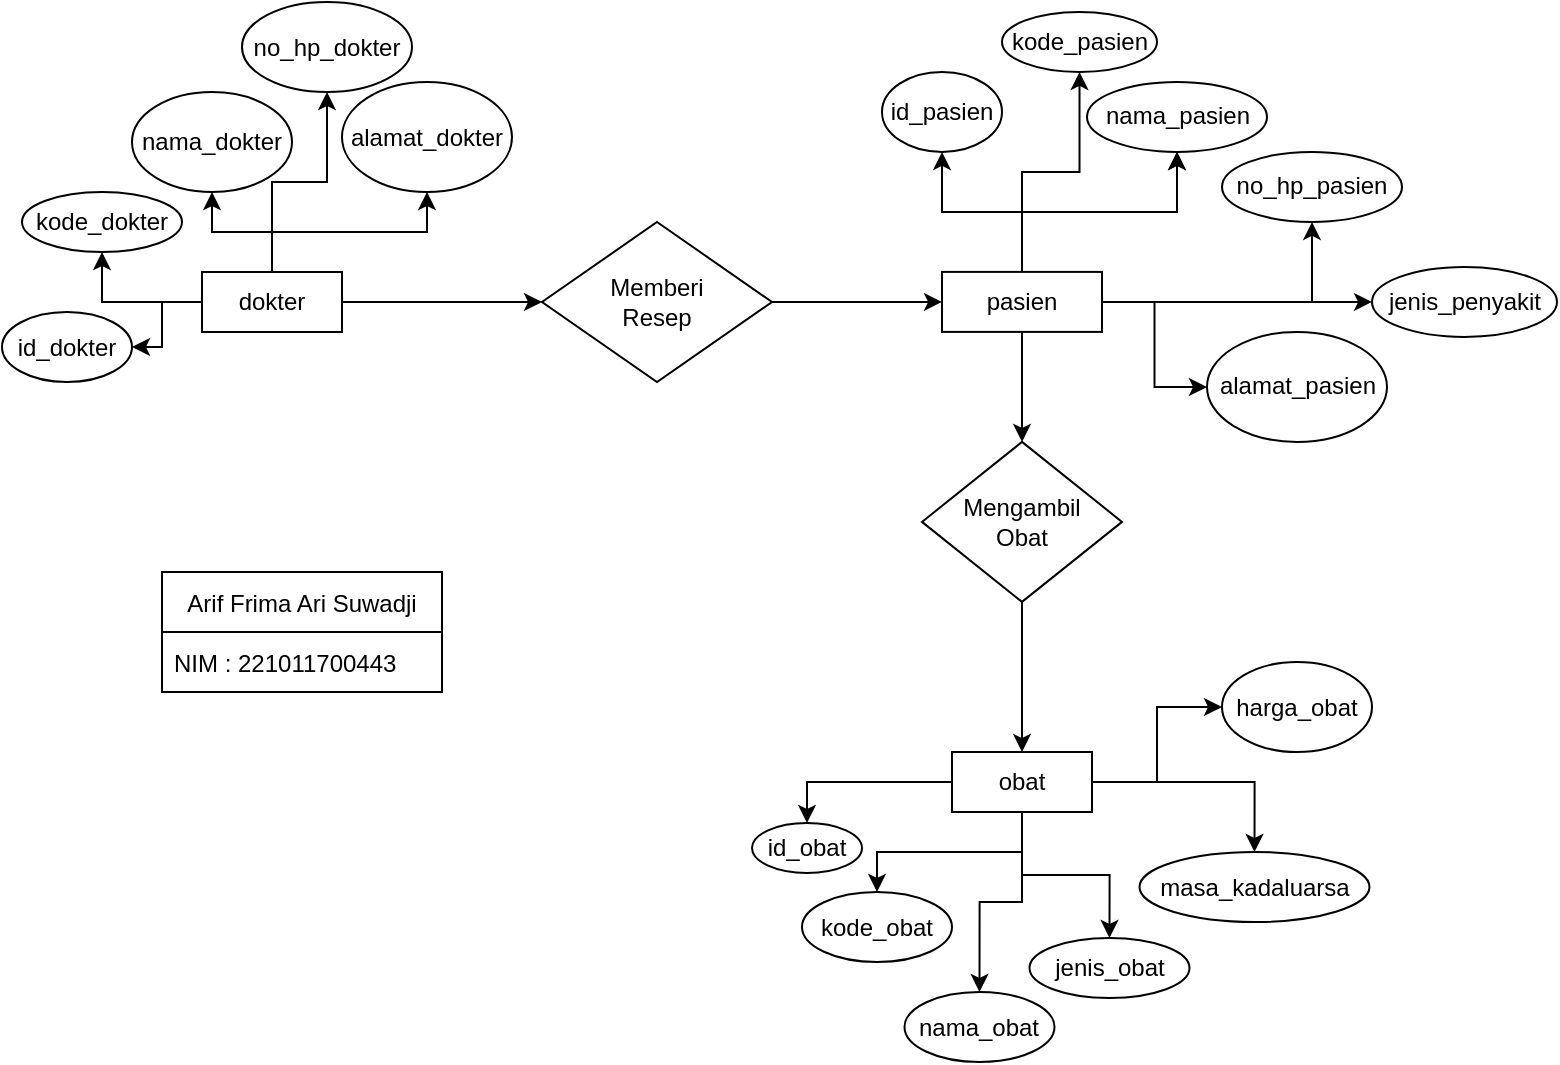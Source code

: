 <mxfile version="20.3.6" type="google"><diagram id="ZcOF_sMQrNWjozKbBw3n" name="Page-1"><mxGraphModel grid="1" page="1" gridSize="10" guides="1" tooltips="1" connect="1" arrows="1" fold="1" pageScale="1" pageWidth="850" pageHeight="1100" math="0" shadow="0"><root><mxCell id="0"/><mxCell id="1" parent="0"/><mxCell id="ESQ2HRpNrwDiXvL0QXfm-3" value="" style="edgeStyle=orthogonalEdgeStyle;rounded=0;orthogonalLoop=1;jettySize=auto;html=1;" edge="1" parent="1" source="ESQ2HRpNrwDiXvL0QXfm-1" target="ESQ2HRpNrwDiXvL0QXfm-2"><mxGeometry relative="1" as="geometry"/></mxCell><mxCell id="ESQ2HRpNrwDiXvL0QXfm-6" value="" style="edgeStyle=orthogonalEdgeStyle;rounded=0;orthogonalLoop=1;jettySize=auto;html=1;" edge="1" parent="1" source="ESQ2HRpNrwDiXvL0QXfm-1" target="ESQ2HRpNrwDiXvL0QXfm-5"><mxGeometry relative="1" as="geometry"/></mxCell><mxCell id="ESQ2HRpNrwDiXvL0QXfm-8" value="" style="edgeStyle=orthogonalEdgeStyle;rounded=0;orthogonalLoop=1;jettySize=auto;html=1;" edge="1" parent="1" source="ESQ2HRpNrwDiXvL0QXfm-1" target="ESQ2HRpNrwDiXvL0QXfm-7"><mxGeometry relative="1" as="geometry"/></mxCell><mxCell id="ESQ2HRpNrwDiXvL0QXfm-10" value="" style="edgeStyle=orthogonalEdgeStyle;rounded=0;orthogonalLoop=1;jettySize=auto;html=1;" edge="1" parent="1" source="ESQ2HRpNrwDiXvL0QXfm-1" target="ESQ2HRpNrwDiXvL0QXfm-9"><mxGeometry relative="1" as="geometry"/></mxCell><mxCell id="ESQ2HRpNrwDiXvL0QXfm-12" value="" style="edgeStyle=orthogonalEdgeStyle;rounded=0;orthogonalLoop=1;jettySize=auto;html=1;" edge="1" parent="1" source="ESQ2HRpNrwDiXvL0QXfm-1" target="ESQ2HRpNrwDiXvL0QXfm-11"><mxGeometry relative="1" as="geometry"/></mxCell><mxCell id="ESQ2HRpNrwDiXvL0QXfm-47" value="" style="edgeStyle=orthogonalEdgeStyle;rounded=0;orthogonalLoop=1;jettySize=auto;html=1;entryX=0;entryY=0.5;entryDx=0;entryDy=0;" edge="1" parent="1" source="ESQ2HRpNrwDiXvL0QXfm-1" target="ESQ2HRpNrwDiXvL0QXfm-46"><mxGeometry relative="1" as="geometry"><mxPoint x="320" y="167.5" as="targetPoint"/></mxGeometry></mxCell><mxCell id="ESQ2HRpNrwDiXvL0QXfm-1" value="dokter" style="rounded=0;whiteSpace=wrap;html=1;" vertex="1" parent="1"><mxGeometry x="150" y="150" width="70" height="30" as="geometry"/></mxCell><mxCell id="ESQ2HRpNrwDiXvL0QXfm-2" value="id_dokter" style="ellipse;whiteSpace=wrap;html=1;rounded=0;" vertex="1" parent="1"><mxGeometry x="50" y="170" width="65" height="35" as="geometry"/></mxCell><mxCell id="ESQ2HRpNrwDiXvL0QXfm-5" value="kode_dokter" style="ellipse;whiteSpace=wrap;html=1;rounded=0;" vertex="1" parent="1"><mxGeometry x="60" y="110" width="80" height="30" as="geometry"/></mxCell><mxCell id="ESQ2HRpNrwDiXvL0QXfm-7" value="nama_dokter" style="ellipse;whiteSpace=wrap;html=1;rounded=0;" vertex="1" parent="1"><mxGeometry x="115" y="60" width="80" height="50" as="geometry"/></mxCell><mxCell id="ESQ2HRpNrwDiXvL0QXfm-9" value="no_hp_dokter" style="ellipse;whiteSpace=wrap;html=1;rounded=0;" vertex="1" parent="1"><mxGeometry x="170" y="15" width="85" height="45" as="geometry"/></mxCell><mxCell id="ESQ2HRpNrwDiXvL0QXfm-11" value="alamat_dokter" style="ellipse;whiteSpace=wrap;html=1;rounded=0;" vertex="1" parent="1"><mxGeometry x="220" y="55" width="85" height="55" as="geometry"/></mxCell><mxCell id="ESQ2HRpNrwDiXvL0QXfm-15" value="" style="edgeStyle=orthogonalEdgeStyle;rounded=0;orthogonalLoop=1;jettySize=auto;html=1;" edge="1" parent="1" source="ESQ2HRpNrwDiXvL0QXfm-13" target="ESQ2HRpNrwDiXvL0QXfm-14"><mxGeometry relative="1" as="geometry"/></mxCell><mxCell id="ESQ2HRpNrwDiXvL0QXfm-17" value="" style="edgeStyle=orthogonalEdgeStyle;rounded=0;orthogonalLoop=1;jettySize=auto;html=1;" edge="1" parent="1" source="ESQ2HRpNrwDiXvL0QXfm-13" target="ESQ2HRpNrwDiXvL0QXfm-16"><mxGeometry relative="1" as="geometry"/></mxCell><mxCell id="ESQ2HRpNrwDiXvL0QXfm-20" value="" style="edgeStyle=orthogonalEdgeStyle;rounded=0;orthogonalLoop=1;jettySize=auto;html=1;" edge="1" parent="1" source="ESQ2HRpNrwDiXvL0QXfm-13" target="ESQ2HRpNrwDiXvL0QXfm-19"><mxGeometry relative="1" as="geometry"/></mxCell><mxCell id="ESQ2HRpNrwDiXvL0QXfm-21" value="" style="edgeStyle=orthogonalEdgeStyle;rounded=0;orthogonalLoop=1;jettySize=auto;html=1;" edge="1" parent="1" source="ESQ2HRpNrwDiXvL0QXfm-13" target="ESQ2HRpNrwDiXvL0QXfm-19"><mxGeometry relative="1" as="geometry"/></mxCell><mxCell id="ESQ2HRpNrwDiXvL0QXfm-23" value="" style="edgeStyle=orthogonalEdgeStyle;rounded=0;orthogonalLoop=1;jettySize=auto;html=1;" edge="1" parent="1" source="ESQ2HRpNrwDiXvL0QXfm-13" target="ESQ2HRpNrwDiXvL0QXfm-22"><mxGeometry relative="1" as="geometry"/></mxCell><mxCell id="ESQ2HRpNrwDiXvL0QXfm-25" value="" style="edgeStyle=orthogonalEdgeStyle;rounded=0;orthogonalLoop=1;jettySize=auto;html=1;" edge="1" parent="1" source="ESQ2HRpNrwDiXvL0QXfm-13" target="ESQ2HRpNrwDiXvL0QXfm-24"><mxGeometry relative="1" as="geometry"/></mxCell><mxCell id="ESQ2HRpNrwDiXvL0QXfm-41" value="" style="edgeStyle=orthogonalEdgeStyle;rounded=0;orthogonalLoop=1;jettySize=auto;html=1;" edge="1" parent="1" source="ESQ2HRpNrwDiXvL0QXfm-13" target="ESQ2HRpNrwDiXvL0QXfm-40"><mxGeometry relative="1" as="geometry"/></mxCell><mxCell id="ESQ2HRpNrwDiXvL0QXfm-60" style="edgeStyle=orthogonalEdgeStyle;rounded=0;orthogonalLoop=1;jettySize=auto;html=1;" edge="1" parent="1" source="ESQ2HRpNrwDiXvL0QXfm-13" target="ESQ2HRpNrwDiXvL0QXfm-57"><mxGeometry relative="1" as="geometry"/></mxCell><mxCell id="ESQ2HRpNrwDiXvL0QXfm-13" value="pasien" style="rounded=0;whiteSpace=wrap;html=1;" vertex="1" parent="1"><mxGeometry x="520" y="149.95" width="80" height="30" as="geometry"/></mxCell><mxCell id="ESQ2HRpNrwDiXvL0QXfm-14" value="id_pasien" style="ellipse;whiteSpace=wrap;html=1;rounded=0;" vertex="1" parent="1"><mxGeometry x="490" y="49.95" width="60" height="40" as="geometry"/></mxCell><mxCell id="ESQ2HRpNrwDiXvL0QXfm-16" value="kode_pasien" style="ellipse;whiteSpace=wrap;html=1;rounded=0;" vertex="1" parent="1"><mxGeometry x="550" y="19.95" width="77.5" height="30" as="geometry"/></mxCell><mxCell id="ESQ2HRpNrwDiXvL0QXfm-19" value="nama_pasien" style="ellipse;whiteSpace=wrap;html=1;rounded=0;" vertex="1" parent="1"><mxGeometry x="592.5" y="54.95" width="90" height="35" as="geometry"/></mxCell><mxCell id="ESQ2HRpNrwDiXvL0QXfm-22" value="no_hp_pasien" style="ellipse;whiteSpace=wrap;html=1;rounded=0;" vertex="1" parent="1"><mxGeometry x="660" y="89.95" width="90" height="35" as="geometry"/></mxCell><mxCell id="ESQ2HRpNrwDiXvL0QXfm-24" value="alamat_pasien" style="ellipse;whiteSpace=wrap;html=1;rounded=0;" vertex="1" parent="1"><mxGeometry x="652.5" y="179.95" width="90" height="55" as="geometry"/></mxCell><mxCell id="ESQ2HRpNrwDiXvL0QXfm-30" value="" style="edgeStyle=orthogonalEdgeStyle;rounded=0;orthogonalLoop=1;jettySize=auto;html=1;" edge="1" parent="1" source="ESQ2HRpNrwDiXvL0QXfm-26" target="ESQ2HRpNrwDiXvL0QXfm-29"><mxGeometry relative="1" as="geometry"/></mxCell><mxCell id="ESQ2HRpNrwDiXvL0QXfm-32" value="" style="edgeStyle=orthogonalEdgeStyle;rounded=0;orthogonalLoop=1;jettySize=auto;html=1;" edge="1" parent="1" source="ESQ2HRpNrwDiXvL0QXfm-26" target="ESQ2HRpNrwDiXvL0QXfm-31"><mxGeometry relative="1" as="geometry"/></mxCell><mxCell id="ESQ2HRpNrwDiXvL0QXfm-34" value="" style="edgeStyle=orthogonalEdgeStyle;rounded=0;orthogonalLoop=1;jettySize=auto;html=1;" edge="1" parent="1" source="ESQ2HRpNrwDiXvL0QXfm-26" target="ESQ2HRpNrwDiXvL0QXfm-33"><mxGeometry relative="1" as="geometry"/></mxCell><mxCell id="ESQ2HRpNrwDiXvL0QXfm-36" value="" style="edgeStyle=orthogonalEdgeStyle;rounded=0;orthogonalLoop=1;jettySize=auto;html=1;" edge="1" parent="1" source="ESQ2HRpNrwDiXvL0QXfm-26" target="ESQ2HRpNrwDiXvL0QXfm-35"><mxGeometry relative="1" as="geometry"/></mxCell><mxCell id="ESQ2HRpNrwDiXvL0QXfm-38" value="" style="edgeStyle=orthogonalEdgeStyle;rounded=0;orthogonalLoop=1;jettySize=auto;html=1;" edge="1" parent="1" source="ESQ2HRpNrwDiXvL0QXfm-26" target="ESQ2HRpNrwDiXvL0QXfm-37"><mxGeometry relative="1" as="geometry"/></mxCell><mxCell id="ESQ2HRpNrwDiXvL0QXfm-64" style="edgeStyle=orthogonalEdgeStyle;rounded=0;orthogonalLoop=1;jettySize=auto;html=1;entryX=0.5;entryY=0;entryDx=0;entryDy=0;" edge="1" parent="1" source="ESQ2HRpNrwDiXvL0QXfm-26" target="ESQ2HRpNrwDiXvL0QXfm-27"><mxGeometry relative="1" as="geometry"/></mxCell><mxCell id="ESQ2HRpNrwDiXvL0QXfm-26" value="obat" style="rounded=0;whiteSpace=wrap;html=1;" vertex="1" parent="1"><mxGeometry x="525" y="390" width="70" height="30" as="geometry"/></mxCell><mxCell id="ESQ2HRpNrwDiXvL0QXfm-27" value="id_obat" style="ellipse;whiteSpace=wrap;html=1;rounded=0;" vertex="1" parent="1"><mxGeometry x="425" y="425.5" width="55" height="25" as="geometry"/></mxCell><mxCell id="ESQ2HRpNrwDiXvL0QXfm-29" value="kode_obat" style="ellipse;whiteSpace=wrap;html=1;rounded=0;" vertex="1" parent="1"><mxGeometry x="450" y="460" width="75" height="35" as="geometry"/></mxCell><mxCell id="ESQ2HRpNrwDiXvL0QXfm-31" value="nama_obat" style="ellipse;whiteSpace=wrap;html=1;rounded=0;" vertex="1" parent="1"><mxGeometry x="501.25" y="510" width="75" height="35" as="geometry"/></mxCell><mxCell id="ESQ2HRpNrwDiXvL0QXfm-33" value="jenis_obat" style="ellipse;whiteSpace=wrap;html=1;rounded=0;" vertex="1" parent="1"><mxGeometry x="563.75" y="483" width="80" height="30" as="geometry"/></mxCell><mxCell id="ESQ2HRpNrwDiXvL0QXfm-35" value="masa_kadaluarsa" style="ellipse;whiteSpace=wrap;html=1;rounded=0;" vertex="1" parent="1"><mxGeometry x="618.75" y="440" width="115" height="35" as="geometry"/></mxCell><mxCell id="ESQ2HRpNrwDiXvL0QXfm-37" value="harga_obat" style="ellipse;whiteSpace=wrap;html=1;rounded=0;" vertex="1" parent="1"><mxGeometry x="660" y="345" width="75" height="45" as="geometry"/></mxCell><mxCell id="ESQ2HRpNrwDiXvL0QXfm-40" value="jenis_penyakit" style="ellipse;whiteSpace=wrap;html=1;rounded=0;" vertex="1" parent="1"><mxGeometry x="735" y="147.45" width="92.5" height="35" as="geometry"/></mxCell><mxCell id="ESQ2HRpNrwDiXvL0QXfm-50" style="edgeStyle=orthogonalEdgeStyle;rounded=0;orthogonalLoop=1;jettySize=auto;html=1;entryX=0;entryY=0.5;entryDx=0;entryDy=0;" edge="1" parent="1" source="ESQ2HRpNrwDiXvL0QXfm-46" target="ESQ2HRpNrwDiXvL0QXfm-13"><mxGeometry relative="1" as="geometry"/></mxCell><mxCell id="ESQ2HRpNrwDiXvL0QXfm-46" value="Memberi&lt;br&gt;Resep" style="rhombus;whiteSpace=wrap;html=1;rounded=0;" vertex="1" parent="1"><mxGeometry x="320" y="125" width="115" height="80" as="geometry"/></mxCell><mxCell id="ESQ2HRpNrwDiXvL0QXfm-62" style="edgeStyle=orthogonalEdgeStyle;rounded=0;orthogonalLoop=1;jettySize=auto;html=1;" edge="1" parent="1" source="ESQ2HRpNrwDiXvL0QXfm-57"><mxGeometry relative="1" as="geometry"><mxPoint x="560" y="390" as="targetPoint"/></mxGeometry></mxCell><mxCell id="ESQ2HRpNrwDiXvL0QXfm-57" value="Mengambil &lt;br&gt;Obat" style="rhombus;whiteSpace=wrap;html=1;rounded=0;" vertex="1" parent="1"><mxGeometry x="510" y="234.95" width="100" height="80" as="geometry"/></mxCell><mxCell id="ESQ2HRpNrwDiXvL0QXfm-71" value="Arif Frima Ari Suwadji" style="swimlane;fontStyle=0;childLayout=stackLayout;horizontal=1;startSize=30;horizontalStack=0;resizeParent=1;resizeParentMax=0;resizeLast=0;collapsible=1;marginBottom=0;" vertex="1" parent="1"><mxGeometry x="130" y="300" width="140" height="60" as="geometry"/></mxCell><mxCell id="ESQ2HRpNrwDiXvL0QXfm-72" value="NIM : 221011700443" style="text;strokeColor=none;fillColor=none;align=left;verticalAlign=middle;spacingLeft=4;spacingRight=4;overflow=hidden;points=[[0,0.5],[1,0.5]];portConstraint=eastwest;rotatable=0;" vertex="1" parent="ESQ2HRpNrwDiXvL0QXfm-71"><mxGeometry y="30" width="140" height="30" as="geometry"/></mxCell></root></mxGraphModel></diagram></mxfile>